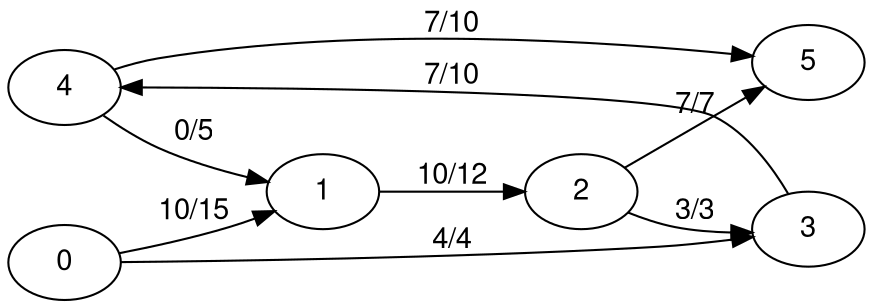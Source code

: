digraph create_graph {
  fontname="Helvetica,Arial,sans-serif"
  node [fontname="Helvetica,Arial,sans-serif"]
  edge [fontname="Helvetica,Arial,sans-serif"]
  rankdir=LR;
4 -> 1 [label = "0/5"];
4 -> 5 [label = "7/10"];
2 -> 3 [label = "3/3"];
2 -> 5 [label = "7/7"];
3 -> 4 [label = "7/10"];
0 -> 3 [label = "4/4"];
0 -> 1 [label = "10/15"];
1 -> 2 [label = "10/12"];
}